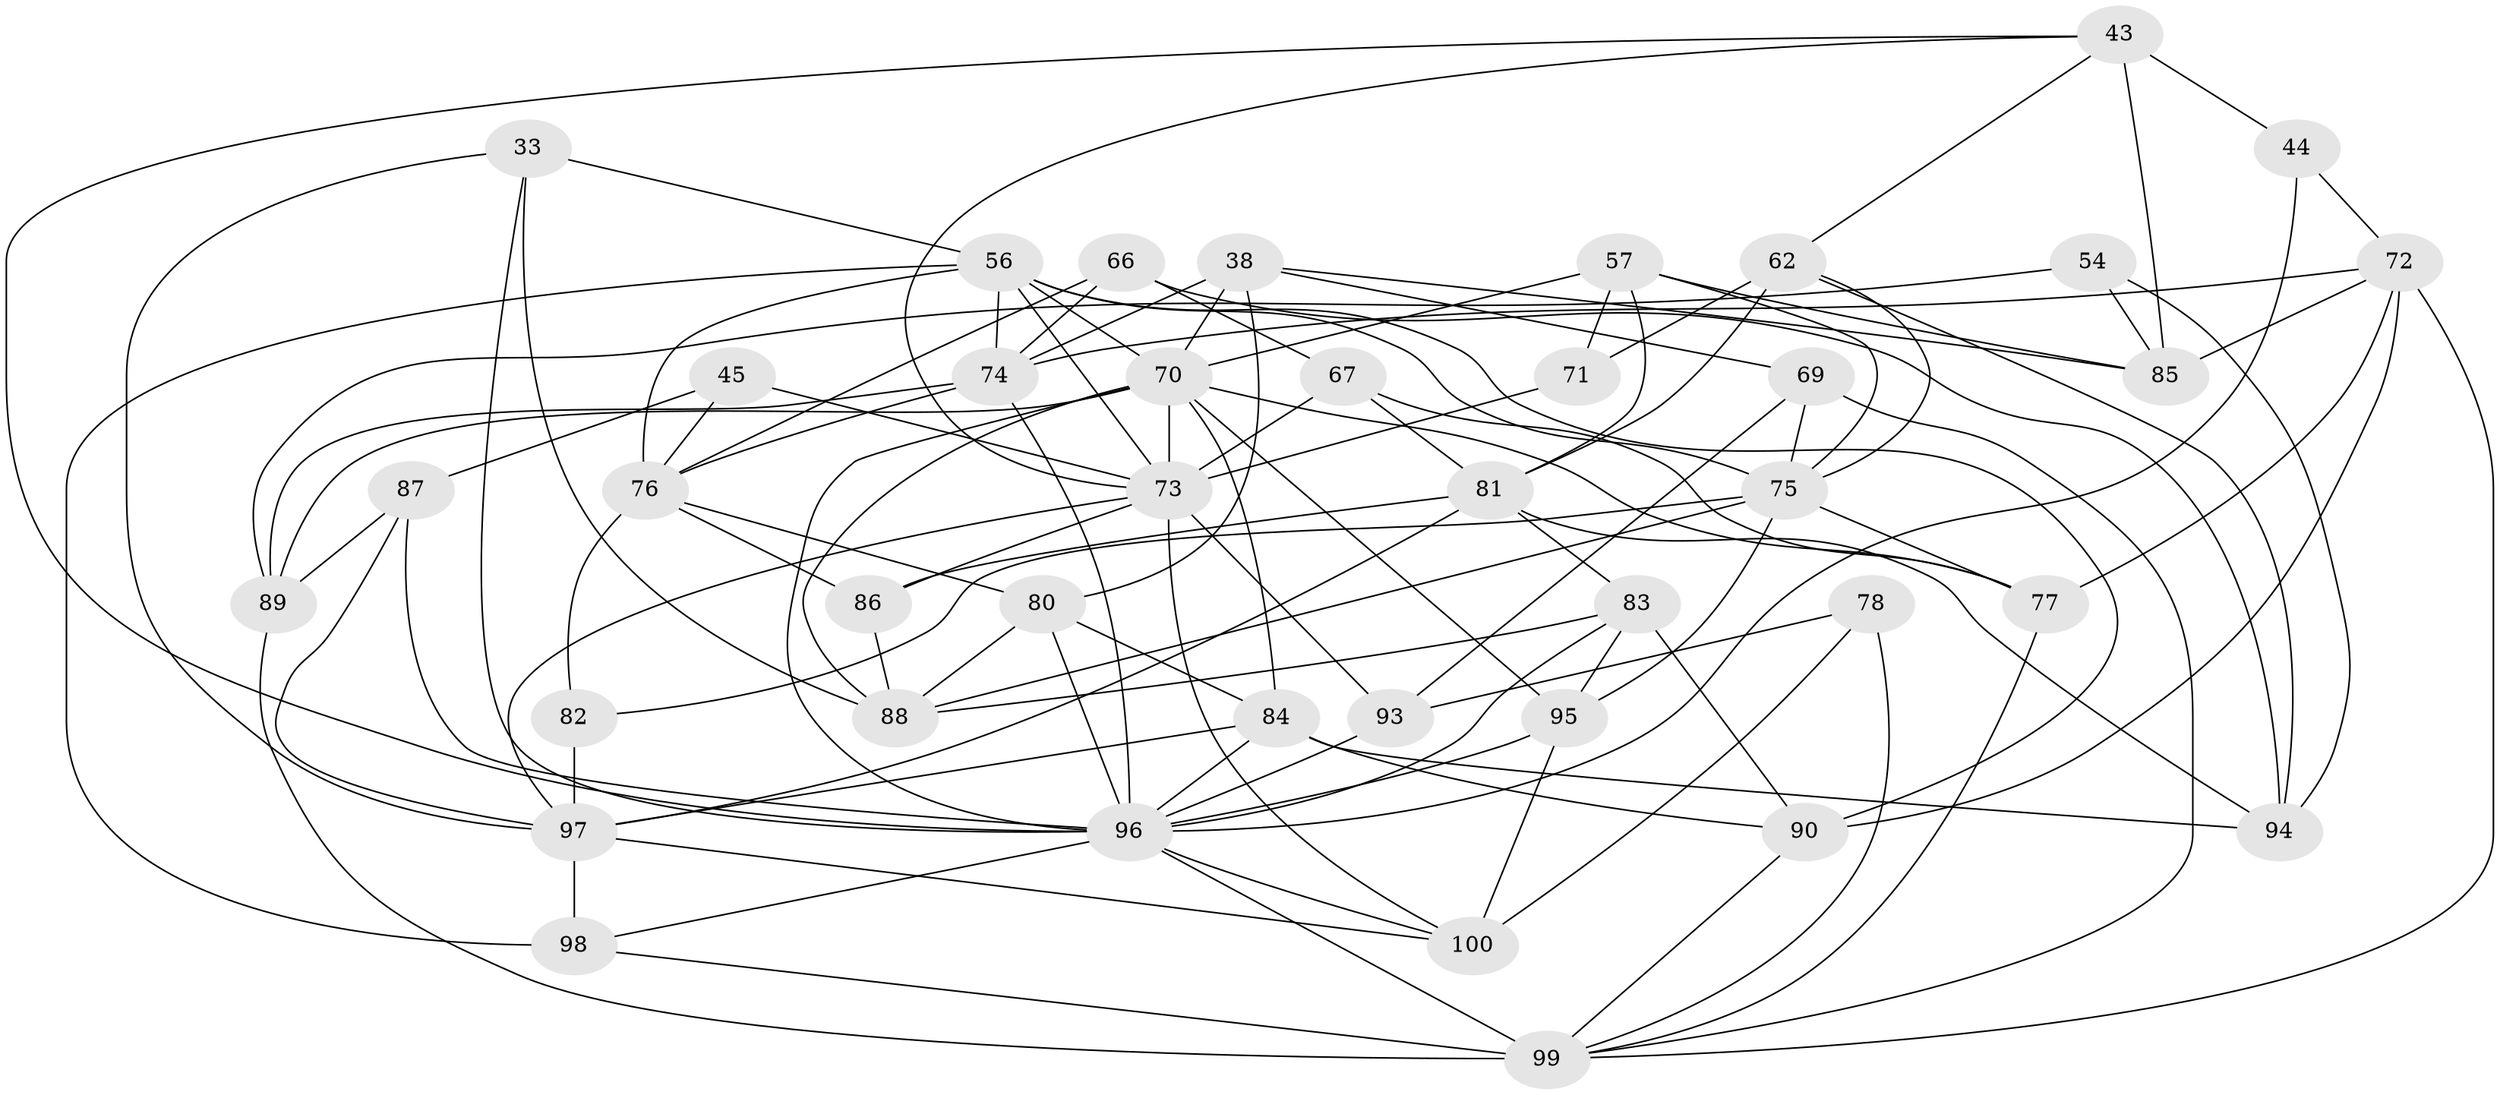 // original degree distribution, {4: 1.0}
// Generated by graph-tools (version 1.1) at 2025/01/03/04/25 22:01:23]
// undirected, 40 vertices, 110 edges
graph export_dot {
graph [start="1"]
  node [color=gray90,style=filled];
  33;
  38 [super="+35"];
  43 [super="+29"];
  44;
  45;
  54;
  56 [super="+32"];
  57 [super="+51"];
  62 [super="+49"];
  66;
  67;
  69;
  70 [super="+26+34+46+20"];
  71;
  72 [super="+9+11"];
  73 [super="+39+48+47"];
  74 [super="+28+40"];
  75 [super="+64"];
  76 [super="+58"];
  77 [super="+50"];
  78;
  80 [super="+79"];
  81 [super="+5+27"];
  82;
  83 [super="+68"];
  84 [super="+10+42"];
  85 [super="+22"];
  86;
  87 [super="+16"];
  88 [super="+8+63"];
  89 [super="+12+25"];
  90 [super="+41"];
  93;
  94 [super="+30"];
  95 [super="+92"];
  96 [super="+21+65+91"];
  97 [super="+23+31+59"];
  98 [super="+24"];
  99 [super="+13+61+55"];
  100 [super="+37"];
  33 -- 96;
  33 -- 88;
  33 -- 56;
  33 -- 97;
  38 -- 85;
  38 -- 69;
  38 -- 80;
  38 -- 70 [weight=2];
  38 -- 74;
  43 -- 44 [weight=2];
  43 -- 85;
  43 -- 62;
  43 -- 96;
  43 -- 73;
  44 -- 72;
  44 -- 96;
  45 -- 76;
  45 -- 87 [weight=2];
  45 -- 73;
  54 -- 85 [weight=2];
  54 -- 94;
  54 -- 89;
  56 -- 98 [weight=2];
  56 -- 90;
  56 -- 74;
  56 -- 75 [weight=2];
  56 -- 76 [weight=2];
  56 -- 70 [weight=2];
  56 -- 73;
  57 -- 70 [weight=2];
  57 -- 81;
  57 -- 75;
  57 -- 85;
  57 -- 71;
  62 -- 71 [weight=2];
  62 -- 81;
  62 -- 75;
  62 -- 94;
  66 -- 94;
  66 -- 67;
  66 -- 74;
  66 -- 76;
  67 -- 81;
  67 -- 77;
  67 -- 73;
  69 -- 93;
  69 -- 75;
  69 -- 99;
  70 -- 89 [weight=2];
  70 -- 96 [weight=2];
  70 -- 77;
  70 -- 88 [weight=2];
  70 -- 84;
  70 -- 95;
  70 -- 73;
  71 -- 73;
  72 -- 85;
  72 -- 77 [weight=2];
  72 -- 90 [weight=2];
  72 -- 99;
  72 -- 74;
  73 -- 93;
  73 -- 100;
  73 -- 86;
  73 -- 97;
  74 -- 89 [weight=2];
  74 -- 96 [weight=3];
  74 -- 76;
  75 -- 77;
  75 -- 82;
  75 -- 88;
  75 -- 95 [weight=2];
  76 -- 80;
  76 -- 82;
  76 -- 86;
  77 -- 99;
  78 -- 100 [weight=2];
  78 -- 93;
  78 -- 99;
  80 -- 88 [weight=2];
  80 -- 84;
  80 -- 96;
  81 -- 94;
  81 -- 83 [weight=2];
  81 -- 97;
  81 -- 86;
  82 -- 97 [weight=2];
  83 -- 95;
  83 -- 90;
  83 -- 88;
  83 -- 96;
  84 -- 90;
  84 -- 94 [weight=2];
  84 -- 97;
  84 -- 96 [weight=2];
  86 -- 88;
  87 -- 89;
  87 -- 96 [weight=2];
  87 -- 97;
  89 -- 99 [weight=2];
  90 -- 99;
  93 -- 96;
  95 -- 100;
  95 -- 96;
  96 -- 98;
  96 -- 99 [weight=2];
  96 -- 100;
  97 -- 98 [weight=2];
  97 -- 100;
  98 -- 99;
}
